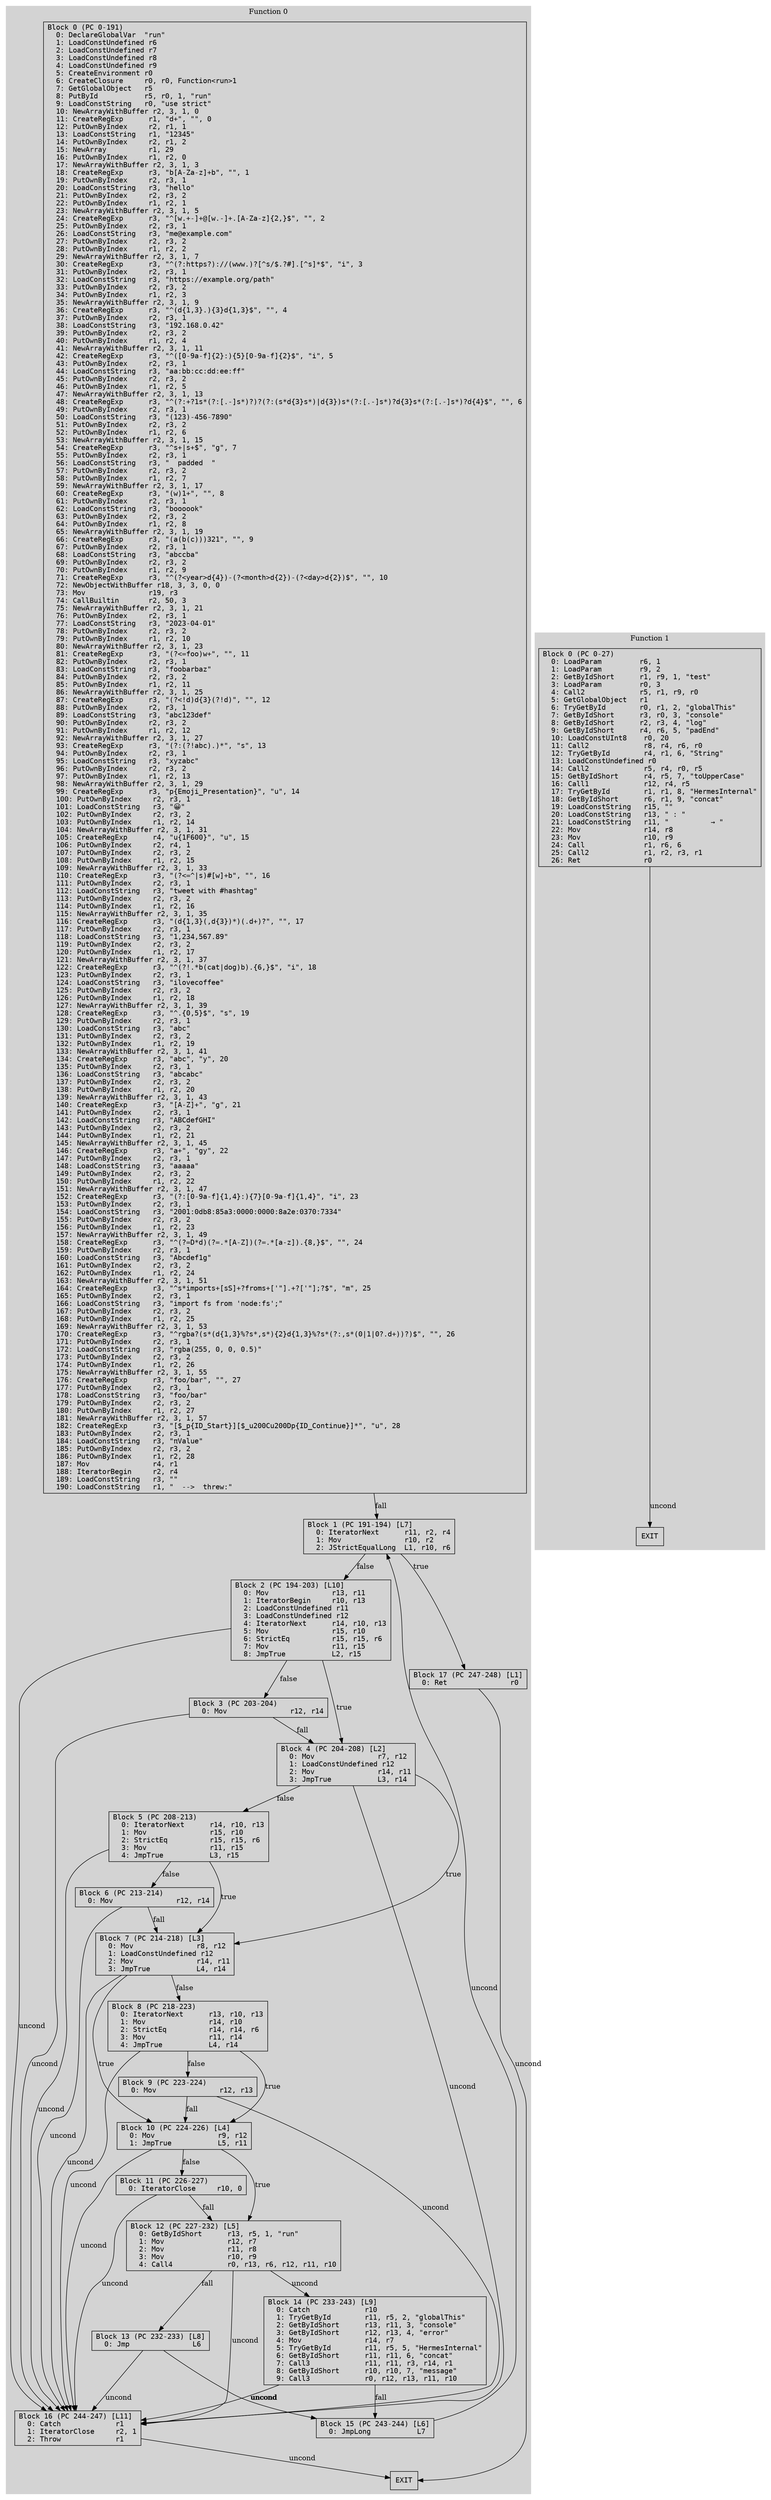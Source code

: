 // CFG analysis for regex_test
// Generated from data/regex_test.hbc

digraph {
  rankdir=TB;
  node [shape=box, fontname="monospace"];

  subgraph cluster_function_0 {
    label = "Function 0";
    style = filled;
    color = lightgrey;

    f0_n0 [ label = "Block 0 (PC 0-191)\l  0: DeclareGlobalVar  \"run\"\l  1: LoadConstUndefined r6\l  2: LoadConstUndefined r7\l  3: LoadConstUndefined r8\l  4: LoadConstUndefined r9\l  5: CreateEnvironment r0\l  6: CreateClosure     r0, r0, Function<run>1\l  7: GetGlobalObject   r5\l  8: PutById           r5, r0, 1, \"run\"\l  9: LoadConstString   r0, \"use strict\"\l  10: NewArrayWithBuffer r2, 3, 1, 0\l  11: CreateRegExp      r1, \"\d+\", \"\", 0\l  12: PutOwnByIndex     r2, r1, 1\l  13: LoadConstString   r1, \"12345\"\l  14: PutOwnByIndex     r2, r1, 2\l  15: NewArray          r1, 29\l  16: PutOwnByIndex     r1, r2, 0\l  17: NewArrayWithBuffer r2, 3, 1, 3\l  18: CreateRegExp      r3, \"\b[A-Za-z]+\b\", \"\", 1\l  19: PutOwnByIndex     r2, r3, 1\l  20: LoadConstString   r3, \"hello\"\l  21: PutOwnByIndex     r2, r3, 2\l  22: PutOwnByIndex     r1, r2, 1\l  23: NewArrayWithBuffer r2, 3, 1, 5\l  24: CreateRegExp      r3, \"^[\w.+-]+@[\w.-]+\.[A-Za-z]{2,}$\", \"\", 2\l  25: PutOwnByIndex     r2, r3, 1\l  26: LoadConstString   r3, \"me@example.com\"\l  27: PutOwnByIndex     r2, r3, 2\l  28: PutOwnByIndex     r1, r2, 2\l  29: NewArrayWithBuffer r2, 3, 1, 7\l  30: CreateRegExp      r3, \"^(?:https?):\/\/(www\.)?[^\s/$.?#].[^\s]*$\", \"i\", 3\l  31: PutOwnByIndex     r2, r3, 1\l  32: LoadConstString   r3, \"https://example.org/path\"\l  33: PutOwnByIndex     r2, r3, 2\l  34: PutOwnByIndex     r1, r2, 3\l  35: NewArrayWithBuffer r2, 3, 1, 9\l  36: CreateRegExp      r3, \"^(\d{1,3}\.){3}\d{1,3}$\", \"\", 4\l  37: PutOwnByIndex     r2, r3, 1\l  38: LoadConstString   r3, \"192.168.0.42\"\l  39: PutOwnByIndex     r2, r3, 2\l  40: PutOwnByIndex     r1, r2, 4\l  41: NewArrayWithBuffer r2, 3, 1, 11\l  42: CreateRegExp      r3, \"^([0-9a-f]{2}:){5}[0-9a-f]{2}$\", \"i\", 5\l  43: PutOwnByIndex     r2, r3, 1\l  44: LoadConstString   r3, \"aa:bb:cc:dd:ee:ff\"\l  45: PutOwnByIndex     r2, r3, 2\l  46: PutOwnByIndex     r1, r2, 5\l  47: NewArrayWithBuffer r2, 3, 1, 13\l  48: CreateRegExp      r3, \"^(?:\+?1\s*(?:[.-]\s*)?)?(?:\(\s*\d{3}\s*\)|\d{3})\s*(?:[.-]\s*)?\d{3}\s*(?:[.-]\s*)?\d{4}$\", \"\", 6\l  49: PutOwnByIndex     r2, r3, 1\l  50: LoadConstString   r3, \"(123)-456-7890\"\l  51: PutOwnByIndex     r2, r3, 2\l  52: PutOwnByIndex     r1, r2, 6\l  53: NewArrayWithBuffer r2, 3, 1, 15\l  54: CreateRegExp      r3, \"^\s+|\s+$\", \"g\", 7\l  55: PutOwnByIndex     r2, r3, 1\l  56: LoadConstString   r3, \"  padded  \"\l  57: PutOwnByIndex     r2, r3, 2\l  58: PutOwnByIndex     r1, r2, 7\l  59: NewArrayWithBuffer r2, 3, 1, 17\l  60: CreateRegExp      r3, \"(\w)\1+\", \"\", 8\l  61: PutOwnByIndex     r2, r3, 1\l  62: LoadConstString   r3, \"boooook\"\l  63: PutOwnByIndex     r2, r3, 2\l  64: PutOwnByIndex     r1, r2, 8\l  65: NewArrayWithBuffer r2, 3, 1, 19\l  66: CreateRegExp      r3, \"(a(b(c)))\3\2\1\", \"\", 9\l  67: PutOwnByIndex     r2, r3, 1\l  68: LoadConstString   r3, \"abccba\"\l  69: PutOwnByIndex     r2, r3, 2\l  70: PutOwnByIndex     r1, r2, 9\l  71: CreateRegExp      r3, \"^(?<year>\d{4})-(?<month>\d{2})-(?<day>\d{2})$\", \"\", 10\l  72: NewObjectWithBuffer r18, 3, 3, 0, 0\l  73: Mov               r19, r3\l  74: CallBuiltin       r2, 50, 3\l  75: NewArrayWithBuffer r2, 3, 1, 21\l  76: PutOwnByIndex     r2, r3, 1\l  77: LoadConstString   r3, \"2023-04-01\"\l  78: PutOwnByIndex     r2, r3, 2\l  79: PutOwnByIndex     r1, r2, 10\l  80: NewArrayWithBuffer r2, 3, 1, 23\l  81: CreateRegExp      r3, \"(?<=foo)\w+\", \"\", 11\l  82: PutOwnByIndex     r2, r3, 1\l  83: LoadConstString   r3, \"foobarbaz\"\l  84: PutOwnByIndex     r2, r3, 2\l  85: PutOwnByIndex     r1, r2, 11\l  86: NewArrayWithBuffer r2, 3, 1, 25\l  87: CreateRegExp      r3, \"(?<!\d)\d{3}(?!\d)\", \"\", 12\l  88: PutOwnByIndex     r2, r3, 1\l  89: LoadConstString   r3, \"abc123def\"\l  90: PutOwnByIndex     r2, r3, 2\l  91: PutOwnByIndex     r1, r2, 12\l  92: NewArrayWithBuffer r2, 3, 1, 27\l  93: CreateRegExp      r3, \"(?:(?!abc).)*\", \"s\", 13\l  94: PutOwnByIndex     r2, r3, 1\l  95: LoadConstString   r3, \"xyzabc\"\l  96: PutOwnByIndex     r2, r3, 2\l  97: PutOwnByIndex     r1, r2, 13\l  98: NewArrayWithBuffer r2, 3, 1, 29\l  99: CreateRegExp      r3, \"\p{Emoji_Presentation}\", \"u\", 14\l  100: PutOwnByIndex     r2, r3, 1\l  101: LoadConstString   r3, \"😀\"\l  102: PutOwnByIndex     r2, r3, 2\l  103: PutOwnByIndex     r1, r2, 14\l  104: NewArrayWithBuffer r2, 3, 1, 31\l  105: CreateRegExp      r4, \"\u{1F600}\", \"u\", 15\l  106: PutOwnByIndex     r2, r4, 1\l  107: PutOwnByIndex     r2, r3, 2\l  108: PutOwnByIndex     r1, r2, 15\l  109: NewArrayWithBuffer r2, 3, 1, 33\l  110: CreateRegExp      r3, \"(?<=^|\s)#[\w]+\b\", \"\", 16\l  111: PutOwnByIndex     r2, r3, 1\l  112: LoadConstString   r3, \"tweet with #hashtag\"\l  113: PutOwnByIndex     r2, r3, 2\l  114: PutOwnByIndex     r1, r2, 16\l  115: NewArrayWithBuffer r2, 3, 1, 35\l  116: CreateRegExp      r3, \"(\d{1,3}(,\d{3})*)(\.\d+)?\", \"\", 17\l  117: PutOwnByIndex     r2, r3, 1\l  118: LoadConstString   r3, \"1,234,567.89\"\l  119: PutOwnByIndex     r2, r3, 2\l  120: PutOwnByIndex     r1, r2, 17\l  121: NewArrayWithBuffer r2, 3, 1, 37\l  122: CreateRegExp      r3, \"^(?!.*\b(cat|dog)\b).{6,}$\", \"i\", 18\l  123: PutOwnByIndex     r2, r3, 1\l  124: LoadConstString   r3, \"ilovecoffee\"\l  125: PutOwnByIndex     r2, r3, 2\l  126: PutOwnByIndex     r1, r2, 18\l  127: NewArrayWithBuffer r2, 3, 1, 39\l  128: CreateRegExp      r3, \"^.{0,5}$\", \"s\", 19\l  129: PutOwnByIndex     r2, r3, 1\l  130: LoadConstString   r3, \"abc\"\l  131: PutOwnByIndex     r2, r3, 2\l  132: PutOwnByIndex     r1, r2, 19\l  133: NewArrayWithBuffer r2, 3, 1, 41\l  134: CreateRegExp      r3, \"abc\", \"y\", 20\l  135: PutOwnByIndex     r2, r3, 1\l  136: LoadConstString   r3, \"abcabc\"\l  137: PutOwnByIndex     r2, r3, 2\l  138: PutOwnByIndex     r1, r2, 20\l  139: NewArrayWithBuffer r2, 3, 1, 43\l  140: CreateRegExp      r3, \"[A-Z]+\", \"g\", 21\l  141: PutOwnByIndex     r2, r3, 1\l  142: LoadConstString   r3, \"ABCdefGHI\"\l  143: PutOwnByIndex     r2, r3, 2\l  144: PutOwnByIndex     r1, r2, 21\l  145: NewArrayWithBuffer r2, 3, 1, 45\l  146: CreateRegExp      r3, \"a+\", \"gy\", 22\l  147: PutOwnByIndex     r2, r3, 1\l  148: LoadConstString   r3, \"aaaaa\"\l  149: PutOwnByIndex     r2, r3, 2\l  150: PutOwnByIndex     r1, r2, 22\l  151: NewArrayWithBuffer r2, 3, 1, 47\l  152: CreateRegExp      r3, \"(?:[0-9a-f]{1,4}:){7}[0-9a-f]{1,4}\", \"i\", 23\l  153: PutOwnByIndex     r2, r3, 1\l  154: LoadConstString   r3, \"2001:0db8:85a3:0000:0000:8a2e:0370:7334\"\l  155: PutOwnByIndex     r2, r3, 2\l  156: PutOwnByIndex     r1, r2, 23\l  157: NewArrayWithBuffer r2, 3, 1, 49\l  158: CreateRegExp      r3, \"^(?=\D*\d)(?=.*[A-Z])(?=.*[a-z]).{8,}$\", \"\", 24\l  159: PutOwnByIndex     r2, r3, 1\l  160: LoadConstString   r3, \"Abcdef1g\"\l  161: PutOwnByIndex     r2, r3, 2\l  162: PutOwnByIndex     r1, r2, 24\l  163: NewArrayWithBuffer r2, 3, 1, 51\l  164: CreateRegExp      r3, \"^\s*import\s+[\s\S]+?from\s+['\"].+?['\"];?$\", \"m\", 25\l  165: PutOwnByIndex     r2, r3, 1\l  166: LoadConstString   r3, \"import fs from 'node:fs';\"\l  167: PutOwnByIndex     r2, r3, 2\l  168: PutOwnByIndex     r1, r2, 25\l  169: NewArrayWithBuffer r2, 3, 1, 53\l  170: CreateRegExp      r3, \"^rgba?\(\s*(\d{1,3}%?\s*,\s*){2}\d{1,3}%?\s*(?:,\s*(0|1|0?\.\d+))?\)$\", \"\", 26\l  171: PutOwnByIndex     r2, r3, 1\l  172: LoadConstString   r3, \"rgba(255, 0, 0, 0.5)\"\l  173: PutOwnByIndex     r2, r3, 2\l  174: PutOwnByIndex     r1, r2, 26\l  175: NewArrayWithBuffer r2, 3, 1, 55\l  176: CreateRegExp      r3, \"foo\/bar\", \"\", 27\l  177: PutOwnByIndex     r2, r3, 1\l  178: LoadConstString   r3, \"foo/bar\"\l  179: PutOwnByIndex     r2, r3, 2\l  180: PutOwnByIndex     r1, r2, 27\l  181: NewArrayWithBuffer r2, 3, 1, 57\l  182: CreateRegExp      r3, \"[$_\p{ID_Start}][$_\u200C\u200D\p{ID_Continue}]*\", \"u\", 28\l  183: PutOwnByIndex     r2, r3, 1\l  184: LoadConstString   r3, \"πValue\"\l  185: PutOwnByIndex     r2, r3, 2\l  186: PutOwnByIndex     r1, r2, 28\l  187: Mov               r4, r1\l  188: IteratorBegin     r2, r4\l  189: LoadConstString   r3, \"\"\l  190: LoadConstString   r1, \"  ‑->  threw:\"\l" ]
    f0_n1 [ label = "Block 1 (PC 191-194) [L7]\l  0: IteratorNext      r11, r2, r4\l  1: Mov               r10, r2\l  2: JStrictEqualLong  L1, r10, r6\l" ]
    f0_n2 [ label = "Block 2 (PC 194-203) [L10]\l  0: Mov               r13, r11\l  1: IteratorBegin     r10, r13\l  2: LoadConstUndefined r11\l  3: LoadConstUndefined r12\l  4: IteratorNext      r14, r10, r13\l  5: Mov               r15, r10\l  6: StrictEq          r15, r15, r6\l  7: Mov               r11, r15\l  8: JmpTrue           L2, r15\l" ]
    f0_n3 [ label = "Block 3 (PC 203-204)\l  0: Mov               r12, r14\l" ]
    f0_n4 [ label = "Block 4 (PC 204-208) [L2]\l  0: Mov               r7, r12\l  1: LoadConstUndefined r12\l  2: Mov               r14, r11\l  3: JmpTrue           L3, r14\l" ]
    f0_n5 [ label = "Block 5 (PC 208-213)\l  0: IteratorNext      r14, r10, r13\l  1: Mov               r15, r10\l  2: StrictEq          r15, r15, r6\l  3: Mov               r11, r15\l  4: JmpTrue           L3, r15\l" ]
    f0_n6 [ label = "Block 6 (PC 213-214)\l  0: Mov               r12, r14\l" ]
    f0_n7 [ label = "Block 7 (PC 214-218) [L3]\l  0: Mov               r8, r12\l  1: LoadConstUndefined r12\l  2: Mov               r14, r11\l  3: JmpTrue           L4, r14\l" ]
    f0_n8 [ label = "Block 8 (PC 218-223)\l  0: IteratorNext      r13, r10, r13\l  1: Mov               r14, r10\l  2: StrictEq          r14, r14, r6\l  3: Mov               r11, r14\l  4: JmpTrue           L4, r14\l" ]
    f0_n9 [ label = "Block 9 (PC 223-224)\l  0: Mov               r12, r13\l" ]
    f0_n10 [ label = "Block 10 (PC 224-226) [L4]\l  0: Mov               r9, r12\l  1: JmpTrue           L5, r11\l" ]
    f0_n11 [ label = "Block 11 (PC 226-227)\l  0: IteratorClose     r10, 0\l" ]
    f0_n12 [ label = "Block 12 (PC 227-232) [L5]\l  0: GetByIdShort      r13, r5, 1, \"run\"\l  1: Mov               r12, r7\l  2: Mov               r11, r8\l  3: Mov               r10, r9\l  4: Call4             r0, r13, r6, r12, r11, r10\l" ]
    f0_n13 [ label = "Block 13 (PC 232-233) [L8]\l  0: Jmp               L6\l" ]
    f0_n14 [ label = "Block 14 (PC 233-243) [L9]\l  0: Catch             r10\l  1: TryGetById        r11, r5, 2, \"globalThis\"\l  2: GetByIdShort      r13, r11, 3, \"console\"\l  3: GetByIdShort      r12, r13, 4, \"error\"\l  4: Mov               r14, r7\l  5: TryGetById        r11, r5, 5, \"HermesInternal\"\l  6: GetByIdShort      r11, r11, 6, \"concat\"\l  7: Call3             r11, r11, r3, r14, r1\l  8: GetByIdShort      r10, r10, 7, \"message\"\l  9: Call3             r0, r12, r13, r11, r10\l" ]
    f0_n15 [ label = "Block 15 (PC 243-244) [L6]\l  0: JmpLong           L7\l" ]
    f0_n16 [ label = "Block 16 (PC 244-247) [L11]\l  0: Catch             r1\l  1: IteratorClose     r2, 1\l  2: Throw             r1\l" ]
    f0_n17 [ label = "Block 17 (PC 247-248) [L1]\l  0: Ret               r0\l" ]
    f0_n18 [ label = "EXIT" ]

    f0_n0 -> f0_n1 [label="fall"]
    f0_n1 -> f0_n17 [label="true"]
    f0_n1 -> f0_n2 [label="false"]
    f0_n2 -> f0_n4 [label="true"]
    f0_n2 -> f0_n3 [label="false"]
    f0_n3 -> f0_n4 [label="fall"]
    f0_n4 -> f0_n7 [label="true"]
    f0_n4 -> f0_n5 [label="false"]
    f0_n5 -> f0_n7 [label="true"]
    f0_n5 -> f0_n6 [label="false"]
    f0_n6 -> f0_n7 [label="fall"]
    f0_n7 -> f0_n10 [label="true"]
    f0_n7 -> f0_n8 [label="false"]
    f0_n8 -> f0_n10 [label="true"]
    f0_n8 -> f0_n9 [label="false"]
    f0_n9 -> f0_n10 [label="fall"]
    f0_n10 -> f0_n12 [label="true"]
    f0_n10 -> f0_n11 [label="false"]
    f0_n11 -> f0_n12 [label="fall"]
    f0_n12 -> f0_n13 [label="fall"]
    f0_n13 -> f0_n15 [label="uncond"]
    f0_n14 -> f0_n15 [label="fall"]
    f0_n15 -> f0_n1 [label="uncond"]
    f0_n16 -> f0_n18 [label="uncond"]
    f0_n17 -> f0_n18 [label="uncond"]
    f0_n12 -> f0_n14 [label="uncond"]
    f0_n2 -> f0_n16 [label="uncond"]
    f0_n3 -> f0_n16 [label="uncond"]
    f0_n4 -> f0_n16 [label="uncond"]
    f0_n5 -> f0_n16 [label="uncond"]
    f0_n6 -> f0_n16 [label="uncond"]
    f0_n7 -> f0_n16 [label="uncond"]
    f0_n8 -> f0_n16 [label="uncond"]
    f0_n9 -> f0_n16 [label="uncond"]
    f0_n10 -> f0_n16 [label="uncond"]
    f0_n11 -> f0_n16 [label="uncond"]
    f0_n12 -> f0_n16 [label="uncond"]
    f0_n13 -> f0_n16 [label="uncond"]
    f0_n14 -> f0_n16 [label="uncond"]
  }

  subgraph cluster_function_1 {
    label = "Function 1";
    style = filled;
    color = lightgrey;

    f1_n0 [ label = "Block 0 (PC 0-27)\l  0: LoadParam         r6, 1\l  1: LoadParam         r9, 2\l  2: GetByIdShort      r1, r9, 1, \"test\"\l  3: LoadParam         r0, 3\l  4: Call2             r5, r1, r9, r0\l  5: GetGlobalObject   r1\l  6: TryGetById        r0, r1, 2, \"globalThis\"\l  7: GetByIdShort      r3, r0, 3, \"console\"\l  8: GetByIdShort      r2, r3, 4, \"log\"\l  9: GetByIdShort      r4, r6, 5, \"padEnd\"\l  10: LoadConstUInt8    r0, 20\l  11: Call2             r8, r4, r6, r0\l  12: TryGetById        r4, r1, 6, \"String\"\l  13: LoadConstUndefined r0\l  14: Call2             r5, r4, r0, r5\l  15: GetByIdShort      r4, r5, 7, \"toUpperCase\"\l  16: Call1             r12, r4, r5\l  17: TryGetById        r1, r1, 8, \"HermesInternal\"\l  18: GetByIdShort      r6, r1, 9, \"concat\"\l  19: LoadConstString   r15, \"\"\l  20: LoadConstString   r13, \" : \"\l  21: LoadConstString   r11, \"  	→ \"\l  22: Mov               r14, r8\l  23: Mov               r10, r9\l  24: Call              r1, r6, 6\l  25: Call2             r1, r2, r3, r1\l  26: Ret               r0\l" ]
    f1_n1 [ label = "EXIT" ]

    f1_n0 -> f1_n1 [label="uncond"]
  }

}
